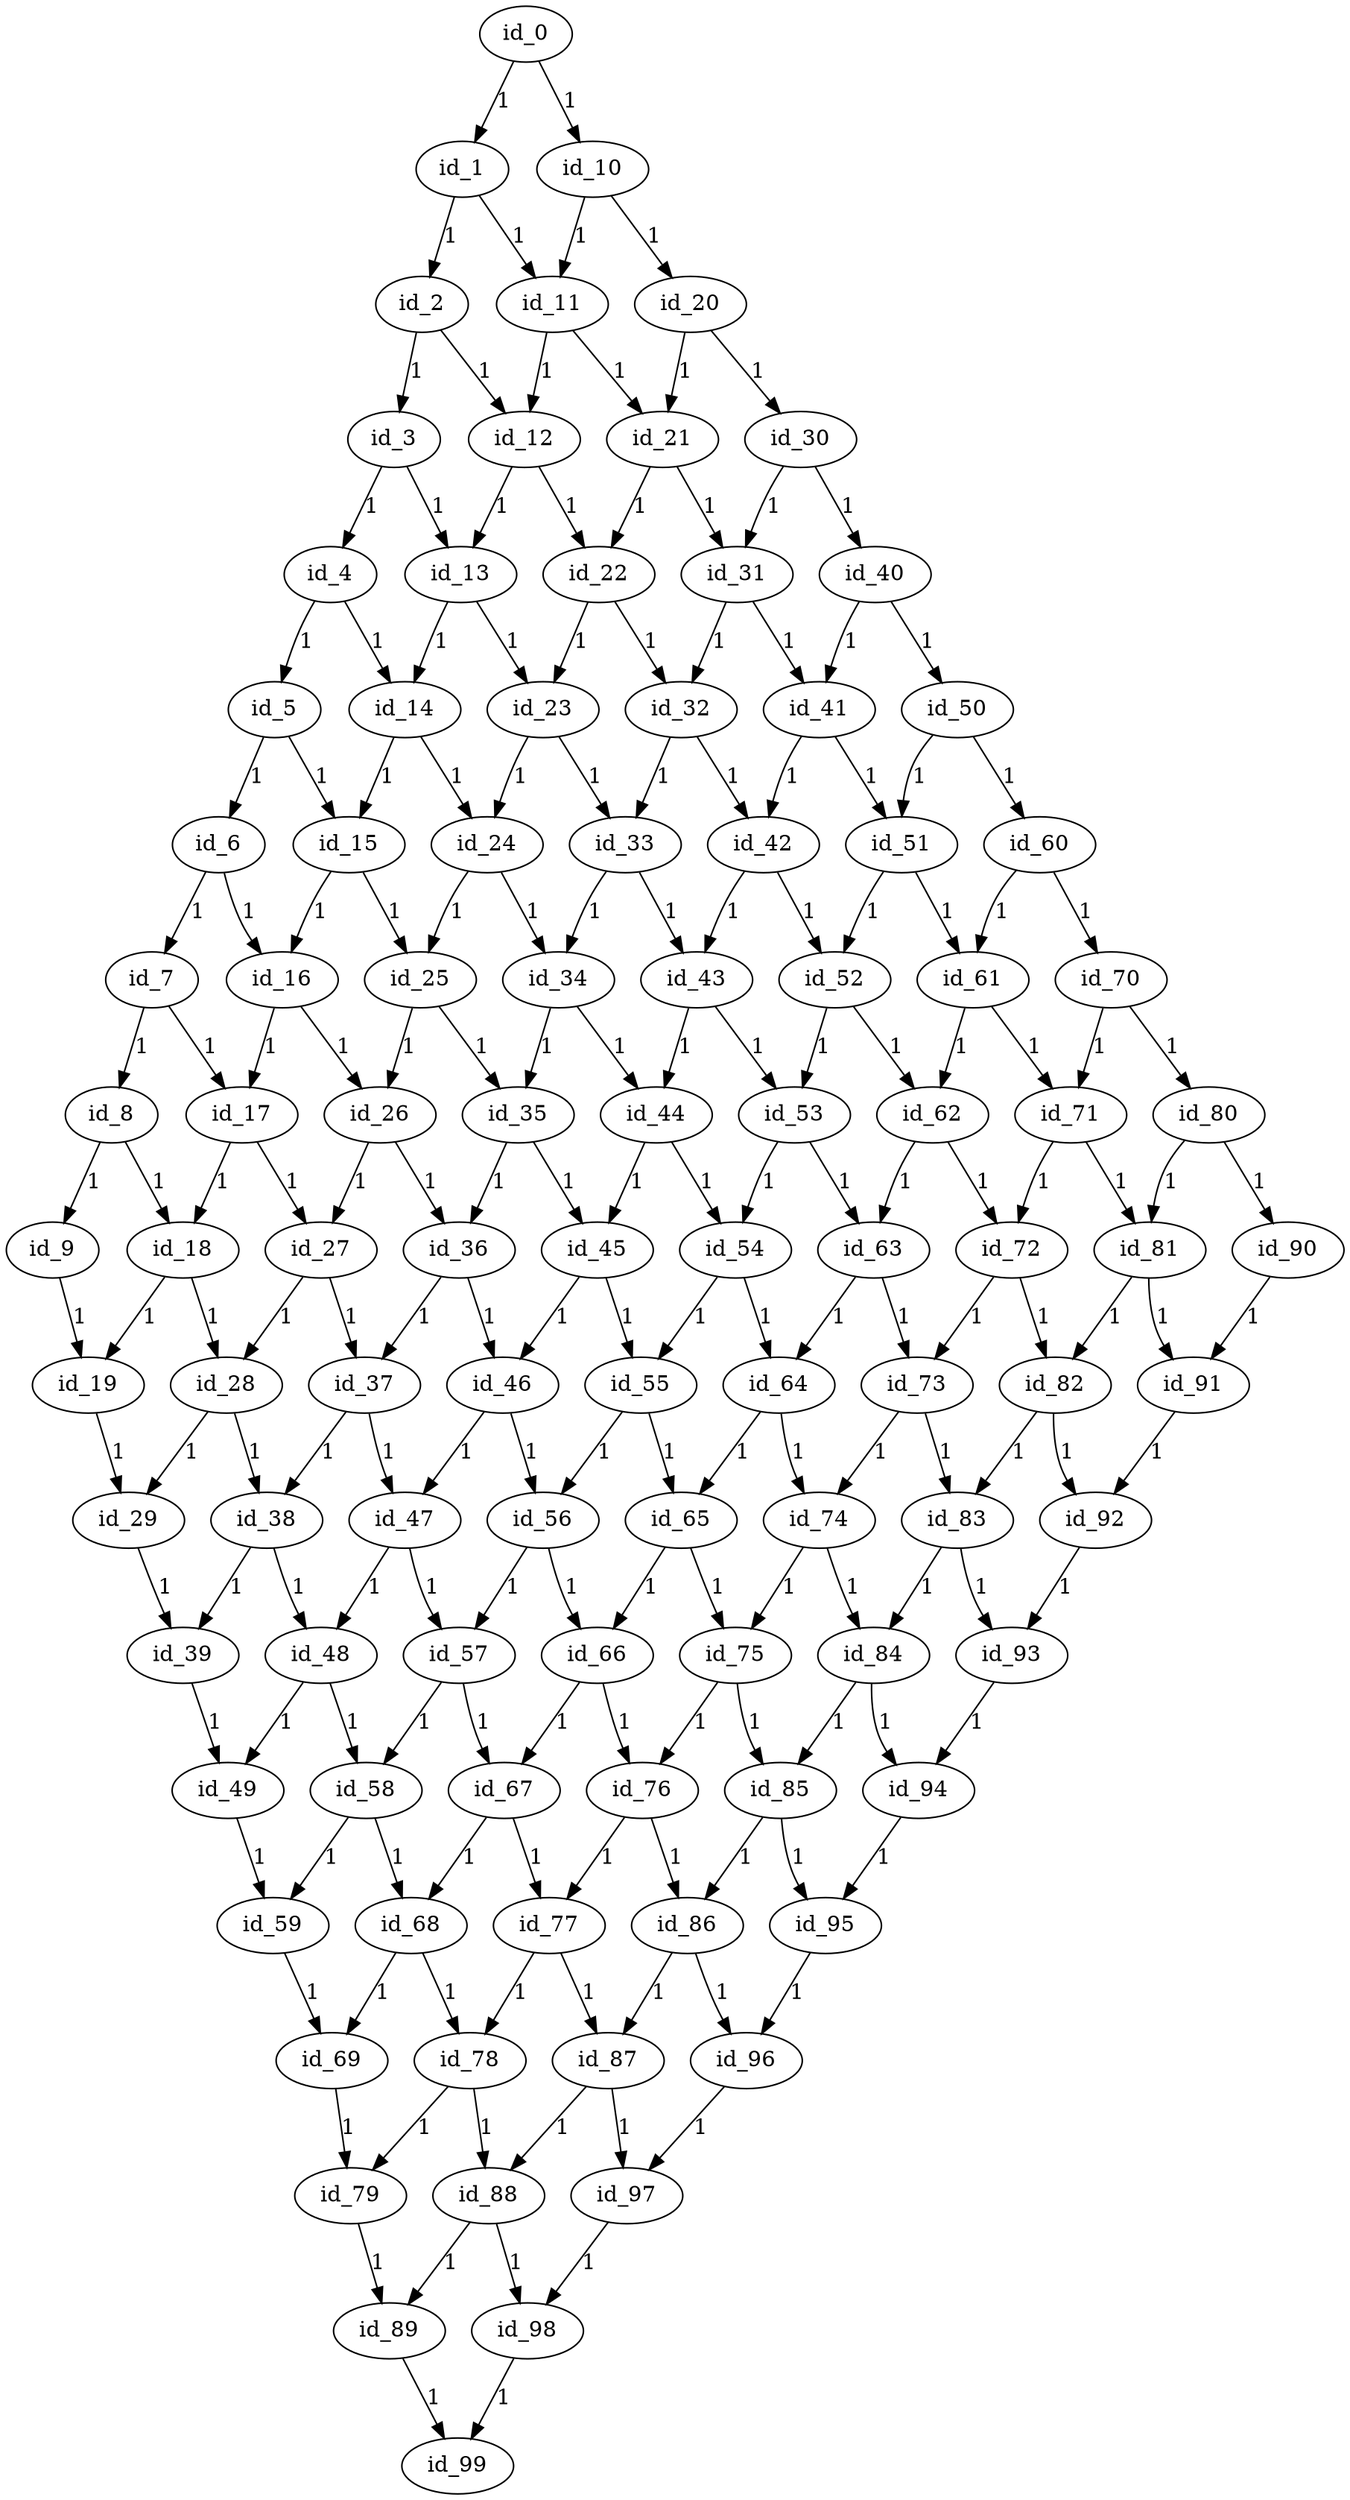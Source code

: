 digraph GR{
id_0;
id_1;
id_2;
id_3;
id_4;
id_5;
id_6;
id_7;
id_8;
id_9;
id_10;
id_11;
id_12;
id_13;
id_14;
id_15;
id_16;
id_17;
id_18;
id_19;
id_20;
id_21;
id_22;
id_23;
id_24;
id_25;
id_26;
id_27;
id_28;
id_29;
id_30;
id_31;
id_32;
id_33;
id_34;
id_35;
id_36;
id_37;
id_38;
id_39;
id_40;
id_41;
id_42;
id_43;
id_44;
id_45;
id_46;
id_47;
id_48;
id_49;
id_50;
id_51;
id_52;
id_53;
id_54;
id_55;
id_56;
id_57;
id_58;
id_59;
id_60;
id_61;
id_62;
id_63;
id_64;
id_65;
id_66;
id_67;
id_68;
id_69;
id_70;
id_71;
id_72;
id_73;
id_74;
id_75;
id_76;
id_77;
id_78;
id_79;
id_80;
id_81;
id_82;
id_83;
id_84;
id_85;
id_86;
id_87;
id_88;
id_89;
id_90;
id_91;
id_92;
id_93;
id_94;
id_95;
id_96;
id_97;
id_98;
id_99;
id_0->id_1[label=1];
id_1->id_2[label=1];
id_2->id_3[label=1];
id_3->id_4[label=1];
id_4->id_5[label=1];
id_5->id_6[label=1];
id_6->id_7[label=1];
id_7->id_8[label=1];
id_8->id_9[label=1];
id_10->id_11[label=1];
id_11->id_12[label=1];
id_12->id_13[label=1];
id_13->id_14[label=1];
id_14->id_15[label=1];
id_15->id_16[label=1];
id_16->id_17[label=1];
id_17->id_18[label=1];
id_18->id_19[label=1];
id_20->id_21[label=1];
id_21->id_22[label=1];
id_22->id_23[label=1];
id_23->id_24[label=1];
id_24->id_25[label=1];
id_25->id_26[label=1];
id_26->id_27[label=1];
id_27->id_28[label=1];
id_28->id_29[label=1];
id_30->id_31[label=1];
id_31->id_32[label=1];
id_32->id_33[label=1];
id_33->id_34[label=1];
id_34->id_35[label=1];
id_35->id_36[label=1];
id_36->id_37[label=1];
id_37->id_38[label=1];
id_38->id_39[label=1];
id_40->id_41[label=1];
id_41->id_42[label=1];
id_42->id_43[label=1];
id_43->id_44[label=1];
id_44->id_45[label=1];
id_45->id_46[label=1];
id_46->id_47[label=1];
id_47->id_48[label=1];
id_48->id_49[label=1];
id_50->id_51[label=1];
id_51->id_52[label=1];
id_52->id_53[label=1];
id_53->id_54[label=1];
id_54->id_55[label=1];
id_55->id_56[label=1];
id_56->id_57[label=1];
id_57->id_58[label=1];
id_58->id_59[label=1];
id_60->id_61[label=1];
id_61->id_62[label=1];
id_62->id_63[label=1];
id_63->id_64[label=1];
id_64->id_65[label=1];
id_65->id_66[label=1];
id_66->id_67[label=1];
id_67->id_68[label=1];
id_68->id_69[label=1];
id_70->id_71[label=1];
id_71->id_72[label=1];
id_72->id_73[label=1];
id_73->id_74[label=1];
id_74->id_75[label=1];
id_75->id_76[label=1];
id_76->id_77[label=1];
id_77->id_78[label=1];
id_78->id_79[label=1];
id_80->id_81[label=1];
id_81->id_82[label=1];
id_82->id_83[label=1];
id_83->id_84[label=1];
id_84->id_85[label=1];
id_85->id_86[label=1];
id_86->id_87[label=1];
id_87->id_88[label=1];
id_88->id_89[label=1];
id_90->id_91[label=1];
id_91->id_92[label=1];
id_92->id_93[label=1];
id_93->id_94[label=1];
id_94->id_95[label=1];
id_95->id_96[label=1];
id_96->id_97[label=1];
id_97->id_98[label=1];
id_98->id_99[label=1];
id_0->id_10[label=1];
id_1->id_11[label=1];
id_2->id_12[label=1];
id_3->id_13[label=1];
id_4->id_14[label=1];
id_5->id_15[label=1];
id_6->id_16[label=1];
id_7->id_17[label=1];
id_8->id_18[label=1];
id_9->id_19[label=1];
id_10->id_20[label=1];
id_11->id_21[label=1];
id_12->id_22[label=1];
id_13->id_23[label=1];
id_14->id_24[label=1];
id_15->id_25[label=1];
id_16->id_26[label=1];
id_17->id_27[label=1];
id_18->id_28[label=1];
id_19->id_29[label=1];
id_20->id_30[label=1];
id_21->id_31[label=1];
id_22->id_32[label=1];
id_23->id_33[label=1];
id_24->id_34[label=1];
id_25->id_35[label=1];
id_26->id_36[label=1];
id_27->id_37[label=1];
id_28->id_38[label=1];
id_29->id_39[label=1];
id_30->id_40[label=1];
id_31->id_41[label=1];
id_32->id_42[label=1];
id_33->id_43[label=1];
id_34->id_44[label=1];
id_35->id_45[label=1];
id_36->id_46[label=1];
id_37->id_47[label=1];
id_38->id_48[label=1];
id_39->id_49[label=1];
id_40->id_50[label=1];
id_41->id_51[label=1];
id_42->id_52[label=1];
id_43->id_53[label=1];
id_44->id_54[label=1];
id_45->id_55[label=1];
id_46->id_56[label=1];
id_47->id_57[label=1];
id_48->id_58[label=1];
id_49->id_59[label=1];
id_50->id_60[label=1];
id_51->id_61[label=1];
id_52->id_62[label=1];
id_53->id_63[label=1];
id_54->id_64[label=1];
id_55->id_65[label=1];
id_56->id_66[label=1];
id_57->id_67[label=1];
id_58->id_68[label=1];
id_59->id_69[label=1];
id_60->id_70[label=1];
id_61->id_71[label=1];
id_62->id_72[label=1];
id_63->id_73[label=1];
id_64->id_74[label=1];
id_65->id_75[label=1];
id_66->id_76[label=1];
id_67->id_77[label=1];
id_68->id_78[label=1];
id_69->id_79[label=1];
id_70->id_80[label=1];
id_71->id_81[label=1];
id_72->id_82[label=1];
id_73->id_83[label=1];
id_74->id_84[label=1];
id_75->id_85[label=1];
id_76->id_86[label=1];
id_77->id_87[label=1];
id_78->id_88[label=1];
id_79->id_89[label=1];
id_80->id_90[label=1];
id_81->id_91[label=1];
id_82->id_92[label=1];
id_83->id_93[label=1];
id_84->id_94[label=1];
id_85->id_95[label=1];
id_86->id_96[label=1];
id_87->id_97[label=1];
id_88->id_98[label=1];
id_89->id_99[label=1];
}